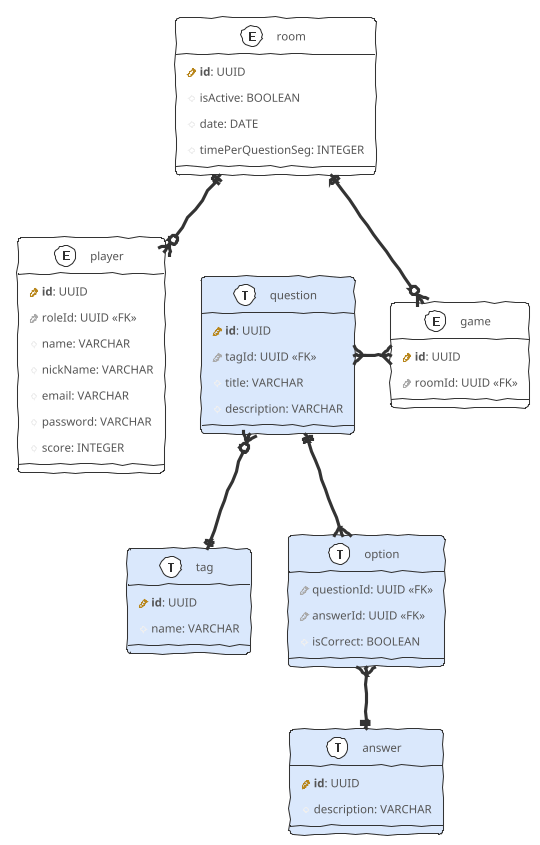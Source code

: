@startuml BBDD
!theme sketchy-outline

!define primary_key(x) <b><color:#b8861b><&key></color> x</b>
!define foreign_key(x) <color:#aaaaaa><&key></color> x
!define column(x) <color:#efefef><&media-record></color> x
!define table(x) entity x << (T, white) >> #dae8fc

table( question ) {  
  primary_key( id ): UUID 
  foreign_key( tagId ): UUID <<FK>>
  column( title ): VARCHAR 
  column( description ): VARCHAR
}

table( tag ) {
  primary_key( id ): UUID 
  column( name ): VARCHAR 
}

table( option ) {
    foreign_key( questionId ): UUID <<FK>>
    foreign_key( answerId ): UUID <<FK>>
    column( isCorrect ): BOOLEAN
}

table( answer ) {
  primary_key( id ): UUID 
  column( description ): VARCHAR 
}

entity room {
  primary_key( id ): UUID
  column( isActive ): BOOLEAN 
  column( date ): DATE
  column( timePerQuestionSeg ): INTEGER
}

entity game {
  primary_key( id ): UUID
  foreign_key( roomId ): UUID <<FK>> 
}

entity player  {
  primary_key( id ): UUID
  foreign_key( roleId ): UUID <<FK>>
  column( name ): VARCHAR
  column( nickName ): VARCHAR
  column( email ): VARCHAR
  column( password ): VARCHAR
  column( score ): INTEGER
}



question ||--{ option
question }o--|| tag
question }--right--{ game
option }--|| answer
game }o-up-|| room
player }o-up-|| room
@enduml